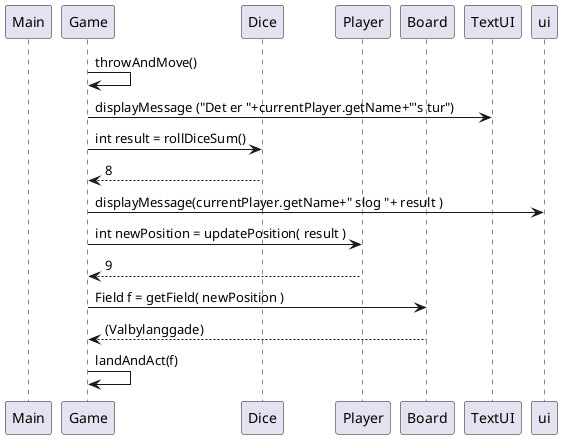 @startuml

participant Main as main
participant Game as game
participant Dice as dice
participant Player as player
participant Board as board

game -> game : throwAndMove()

game -> TextUI : displayMessage ("Det er "+currentPlayer.getName+"'s tur")
game -> dice : int result = rollDiceSum()
dice --> game : 8
game -> ui : displayMessage(currentPlayer.getName+" slog "+ result )

game -> player: int newPosition = updatePosition( result )
player --> game : 9
game -> board : Field f = getField( newPosition )
board --> game : (Valbylanggade)
game -> game : landAndAct(f)

@enduml
